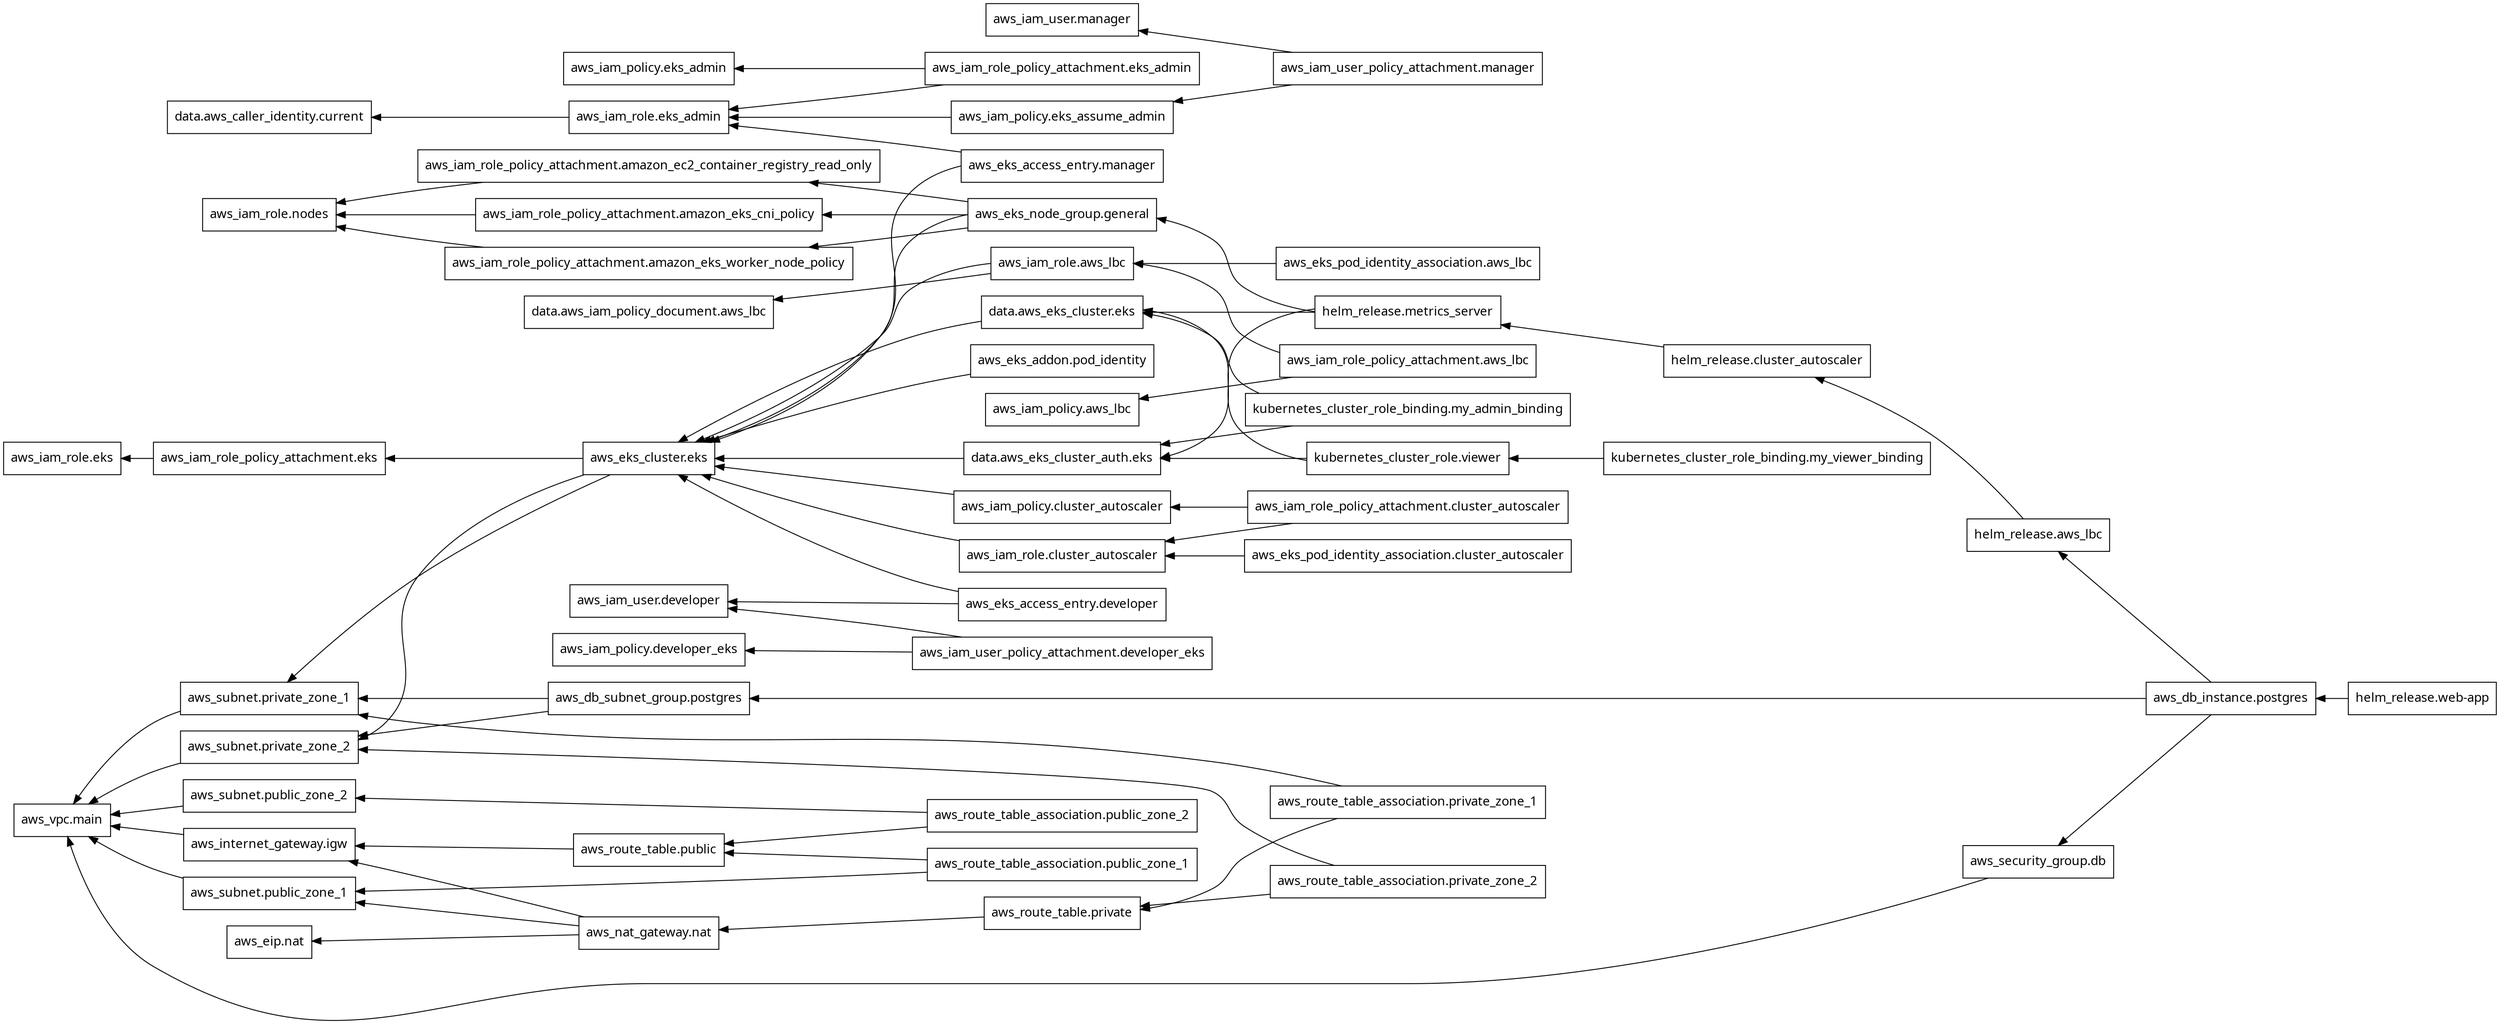 digraph G {
  rankdir = "RL";
  node [shape = rect, fontname = "sans-serif"];
  "data.aws_caller_identity.current" [label="data.aws_caller_identity.current"];
  "data.aws_eks_cluster.eks" [label="data.aws_eks_cluster.eks"];
  "data.aws_eks_cluster_auth.eks" [label="data.aws_eks_cluster_auth.eks"];
  "data.aws_iam_policy_document.aws_lbc" [label="data.aws_iam_policy_document.aws_lbc"];
  "aws_db_instance.postgres" [label="aws_db_instance.postgres"];
  "aws_db_subnet_group.postgres" [label="aws_db_subnet_group.postgres"];
  "aws_eip.nat" [label="aws_eip.nat"];
  "aws_eks_access_entry.developer" [label="aws_eks_access_entry.developer"];
  "aws_eks_access_entry.manager" [label="aws_eks_access_entry.manager"];
  "aws_eks_addon.pod_identity" [label="aws_eks_addon.pod_identity"];
  "aws_eks_cluster.eks" [label="aws_eks_cluster.eks"];
  "aws_eks_node_group.general" [label="aws_eks_node_group.general"];
  "aws_eks_pod_identity_association.aws_lbc" [label="aws_eks_pod_identity_association.aws_lbc"];
  "aws_eks_pod_identity_association.cluster_autoscaler" [label="aws_eks_pod_identity_association.cluster_autoscaler"];
  "aws_iam_policy.aws_lbc" [label="aws_iam_policy.aws_lbc"];
  "aws_iam_policy.cluster_autoscaler" [label="aws_iam_policy.cluster_autoscaler"];
  "aws_iam_policy.developer_eks" [label="aws_iam_policy.developer_eks"];
  "aws_iam_policy.eks_admin" [label="aws_iam_policy.eks_admin"];
  "aws_iam_policy.eks_assume_admin" [label="aws_iam_policy.eks_assume_admin"];
  "aws_iam_role.aws_lbc" [label="aws_iam_role.aws_lbc"];
  "aws_iam_role.cluster_autoscaler" [label="aws_iam_role.cluster_autoscaler"];
  "aws_iam_role.eks" [label="aws_iam_role.eks"];
  "aws_iam_role.eks_admin" [label="aws_iam_role.eks_admin"];
  "aws_iam_role.nodes" [label="aws_iam_role.nodes"];
  "aws_iam_role_policy_attachment.amazon_ec2_container_registry_read_only" [label="aws_iam_role_policy_attachment.amazon_ec2_container_registry_read_only"];
  "aws_iam_role_policy_attachment.amazon_eks_cni_policy" [label="aws_iam_role_policy_attachment.amazon_eks_cni_policy"];
  "aws_iam_role_policy_attachment.amazon_eks_worker_node_policy" [label="aws_iam_role_policy_attachment.amazon_eks_worker_node_policy"];
  "aws_iam_role_policy_attachment.aws_lbc" [label="aws_iam_role_policy_attachment.aws_lbc"];
  "aws_iam_role_policy_attachment.cluster_autoscaler" [label="aws_iam_role_policy_attachment.cluster_autoscaler"];
  "aws_iam_role_policy_attachment.eks" [label="aws_iam_role_policy_attachment.eks"];
  "aws_iam_role_policy_attachment.eks_admin" [label="aws_iam_role_policy_attachment.eks_admin"];
  "aws_iam_user.developer" [label="aws_iam_user.developer"];
  "aws_iam_user.manager" [label="aws_iam_user.manager"];
  "aws_iam_user_policy_attachment.developer_eks" [label="aws_iam_user_policy_attachment.developer_eks"];
  "aws_iam_user_policy_attachment.manager" [label="aws_iam_user_policy_attachment.manager"];
  "aws_internet_gateway.igw" [label="aws_internet_gateway.igw"];
  "aws_nat_gateway.nat" [label="aws_nat_gateway.nat"];
  "aws_route_table.private" [label="aws_route_table.private"];
  "aws_route_table.public" [label="aws_route_table.public"];
  "aws_route_table_association.private_zone_1" [label="aws_route_table_association.private_zone_1"];
  "aws_route_table_association.private_zone_2" [label="aws_route_table_association.private_zone_2"];
  "aws_route_table_association.public_zone_1" [label="aws_route_table_association.public_zone_1"];
  "aws_route_table_association.public_zone_2" [label="aws_route_table_association.public_zone_2"];
  "aws_security_group.db" [label="aws_security_group.db"];
  "aws_subnet.private_zone_1" [label="aws_subnet.private_zone_1"];
  "aws_subnet.private_zone_2" [label="aws_subnet.private_zone_2"];
  "aws_subnet.public_zone_1" [label="aws_subnet.public_zone_1"];
  "aws_subnet.public_zone_2" [label="aws_subnet.public_zone_2"];
  "aws_vpc.main" [label="aws_vpc.main"];
  "helm_release.aws_lbc" [label="helm_release.aws_lbc"];
  "helm_release.cluster_autoscaler" [label="helm_release.cluster_autoscaler"];
  "helm_release.metrics_server" [label="helm_release.metrics_server"];
  "helm_release.web-app" [label="helm_release.web-app"];
  "kubernetes_cluster_role.viewer" [label="kubernetes_cluster_role.viewer"];
  "kubernetes_cluster_role_binding.my_admin_binding" [label="kubernetes_cluster_role_binding.my_admin_binding"];
  "kubernetes_cluster_role_binding.my_viewer_binding" [label="kubernetes_cluster_role_binding.my_viewer_binding"];
  "data.aws_eks_cluster.eks" -> "aws_eks_cluster.eks";
  "data.aws_eks_cluster_auth.eks" -> "aws_eks_cluster.eks";
  "aws_db_instance.postgres" -> "aws_db_subnet_group.postgres";
  "aws_db_instance.postgres" -> "aws_security_group.db";
  "aws_db_instance.postgres" -> "helm_release.aws_lbc";
  "aws_db_subnet_group.postgres" -> "aws_subnet.private_zone_1";
  "aws_db_subnet_group.postgres" -> "aws_subnet.private_zone_2";
  "aws_eks_access_entry.developer" -> "aws_eks_cluster.eks";
  "aws_eks_access_entry.developer" -> "aws_iam_user.developer";
  "aws_eks_access_entry.manager" -> "aws_eks_cluster.eks";
  "aws_eks_access_entry.manager" -> "aws_iam_role.eks_admin";
  "aws_eks_addon.pod_identity" -> "aws_eks_cluster.eks";
  "aws_eks_cluster.eks" -> "aws_iam_role_policy_attachment.eks";
  "aws_eks_cluster.eks" -> "aws_subnet.private_zone_1";
  "aws_eks_cluster.eks" -> "aws_subnet.private_zone_2";
  "aws_eks_node_group.general" -> "aws_eks_cluster.eks";
  "aws_eks_node_group.general" -> "aws_iam_role_policy_attachment.amazon_ec2_container_registry_read_only";
  "aws_eks_node_group.general" -> "aws_iam_role_policy_attachment.amazon_eks_cni_policy";
  "aws_eks_node_group.general" -> "aws_iam_role_policy_attachment.amazon_eks_worker_node_policy";
  "aws_eks_pod_identity_association.aws_lbc" -> "aws_iam_role.aws_lbc";
  "aws_eks_pod_identity_association.cluster_autoscaler" -> "aws_iam_role.cluster_autoscaler";
  "aws_iam_policy.cluster_autoscaler" -> "aws_eks_cluster.eks";
  "aws_iam_policy.eks_assume_admin" -> "aws_iam_role.eks_admin";
  "aws_iam_role.aws_lbc" -> "data.aws_iam_policy_document.aws_lbc";
  "aws_iam_role.aws_lbc" -> "aws_eks_cluster.eks";
  "aws_iam_role.cluster_autoscaler" -> "aws_eks_cluster.eks";
  "aws_iam_role.eks_admin" -> "data.aws_caller_identity.current";
  "aws_iam_role_policy_attachment.amazon_ec2_container_registry_read_only" -> "aws_iam_role.nodes";
  "aws_iam_role_policy_attachment.amazon_eks_cni_policy" -> "aws_iam_role.nodes";
  "aws_iam_role_policy_attachment.amazon_eks_worker_node_policy" -> "aws_iam_role.nodes";
  "aws_iam_role_policy_attachment.aws_lbc" -> "aws_iam_policy.aws_lbc";
  "aws_iam_role_policy_attachment.aws_lbc" -> "aws_iam_role.aws_lbc";
  "aws_iam_role_policy_attachment.cluster_autoscaler" -> "aws_iam_policy.cluster_autoscaler";
  "aws_iam_role_policy_attachment.cluster_autoscaler" -> "aws_iam_role.cluster_autoscaler";
  "aws_iam_role_policy_attachment.eks" -> "aws_iam_role.eks";
  "aws_iam_role_policy_attachment.eks_admin" -> "aws_iam_policy.eks_admin";
  "aws_iam_role_policy_attachment.eks_admin" -> "aws_iam_role.eks_admin";
  "aws_iam_user_policy_attachment.developer_eks" -> "aws_iam_policy.developer_eks";
  "aws_iam_user_policy_attachment.developer_eks" -> "aws_iam_user.developer";
  "aws_iam_user_policy_attachment.manager" -> "aws_iam_policy.eks_assume_admin";
  "aws_iam_user_policy_attachment.manager" -> "aws_iam_user.manager";
  "aws_internet_gateway.igw" -> "aws_vpc.main";
  "aws_nat_gateway.nat" -> "aws_eip.nat";
  "aws_nat_gateway.nat" -> "aws_internet_gateway.igw";
  "aws_nat_gateway.nat" -> "aws_subnet.public_zone_1";
  "aws_route_table.private" -> "aws_nat_gateway.nat";
  "aws_route_table.public" -> "aws_internet_gateway.igw";
  "aws_route_table_association.private_zone_1" -> "aws_route_table.private";
  "aws_route_table_association.private_zone_1" -> "aws_subnet.private_zone_1";
  "aws_route_table_association.private_zone_2" -> "aws_route_table.private";
  "aws_route_table_association.private_zone_2" -> "aws_subnet.private_zone_2";
  "aws_route_table_association.public_zone_1" -> "aws_route_table.public";
  "aws_route_table_association.public_zone_1" -> "aws_subnet.public_zone_1";
  "aws_route_table_association.public_zone_2" -> "aws_route_table.public";
  "aws_route_table_association.public_zone_2" -> "aws_subnet.public_zone_2";
  "aws_security_group.db" -> "aws_vpc.main";
  "aws_subnet.private_zone_1" -> "aws_vpc.main";
  "aws_subnet.private_zone_2" -> "aws_vpc.main";
  "aws_subnet.public_zone_1" -> "aws_vpc.main";
  "aws_subnet.public_zone_2" -> "aws_vpc.main";
  "helm_release.aws_lbc" -> "helm_release.cluster_autoscaler";
  "helm_release.cluster_autoscaler" -> "helm_release.metrics_server";
  "helm_release.metrics_server" -> "data.aws_eks_cluster.eks";
  "helm_release.metrics_server" -> "data.aws_eks_cluster_auth.eks";
  "helm_release.metrics_server" -> "aws_eks_node_group.general";
  "helm_release.web-app" -> "aws_db_instance.postgres";
  "kubernetes_cluster_role.viewer" -> "data.aws_eks_cluster.eks";
  "kubernetes_cluster_role.viewer" -> "data.aws_eks_cluster_auth.eks";
  "kubernetes_cluster_role_binding.my_admin_binding" -> "data.aws_eks_cluster.eks";
  "kubernetes_cluster_role_binding.my_admin_binding" -> "data.aws_eks_cluster_auth.eks";
  "kubernetes_cluster_role_binding.my_viewer_binding" -> "kubernetes_cluster_role.viewer";
}
